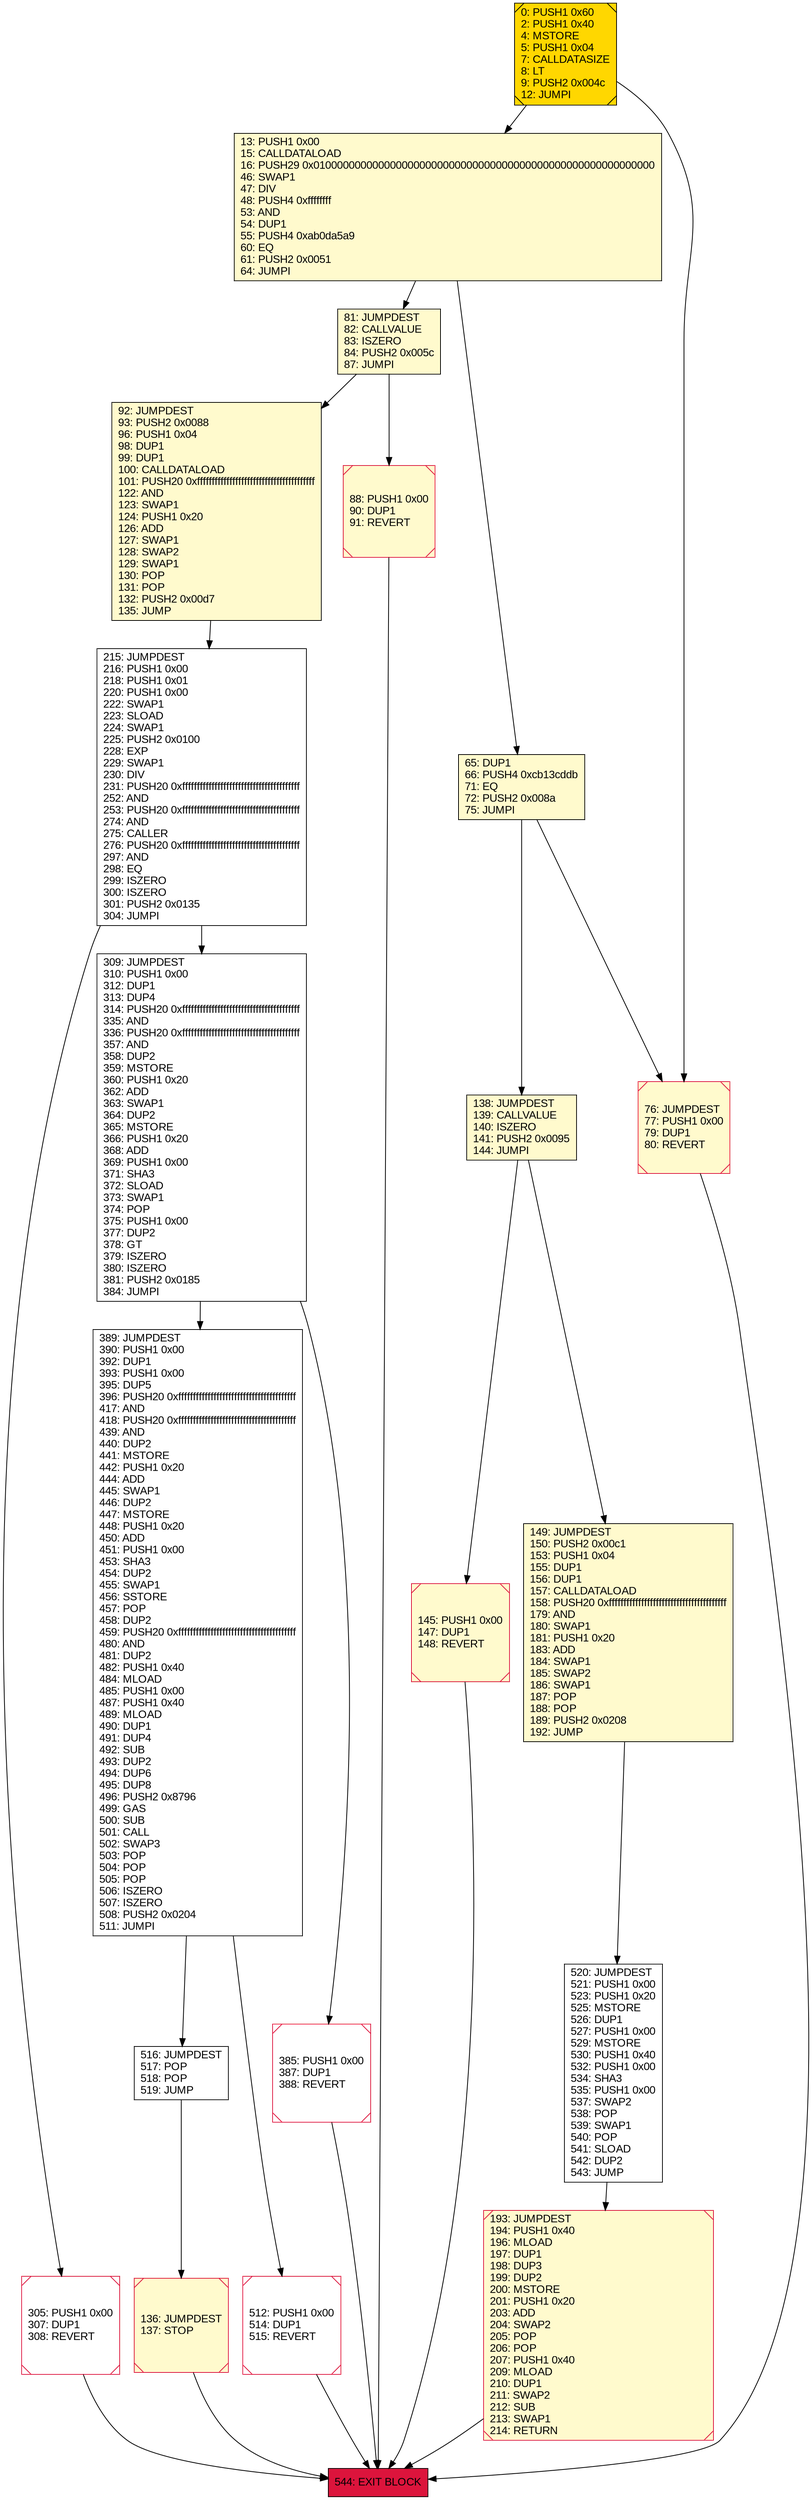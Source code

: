 digraph G {
bgcolor=transparent rankdir=UD;
node [shape=box style=filled color=black fillcolor=white fontname=arial fontcolor=black];
544 [label="544: EXIT BLOCK\l" fillcolor=crimson ];
385 [label="385: PUSH1 0x00\l387: DUP1\l388: REVERT\l" shape=Msquare color=crimson ];
512 [label="512: PUSH1 0x00\l514: DUP1\l515: REVERT\l" shape=Msquare color=crimson ];
13 [label="13: PUSH1 0x00\l15: CALLDATALOAD\l16: PUSH29 0x0100000000000000000000000000000000000000000000000000000000\l46: SWAP1\l47: DIV\l48: PUSH4 0xffffffff\l53: AND\l54: DUP1\l55: PUSH4 0xab0da5a9\l60: EQ\l61: PUSH2 0x0051\l64: JUMPI\l" fillcolor=lemonchiffon ];
309 [label="309: JUMPDEST\l310: PUSH1 0x00\l312: DUP1\l313: DUP4\l314: PUSH20 0xffffffffffffffffffffffffffffffffffffffff\l335: AND\l336: PUSH20 0xffffffffffffffffffffffffffffffffffffffff\l357: AND\l358: DUP2\l359: MSTORE\l360: PUSH1 0x20\l362: ADD\l363: SWAP1\l364: DUP2\l365: MSTORE\l366: PUSH1 0x20\l368: ADD\l369: PUSH1 0x00\l371: SHA3\l372: SLOAD\l373: SWAP1\l374: POP\l375: PUSH1 0x00\l377: DUP2\l378: GT\l379: ISZERO\l380: ISZERO\l381: PUSH2 0x0185\l384: JUMPI\l" ];
0 [label="0: PUSH1 0x60\l2: PUSH1 0x40\l4: MSTORE\l5: PUSH1 0x04\l7: CALLDATASIZE\l8: LT\l9: PUSH2 0x004c\l12: JUMPI\l" fillcolor=lemonchiffon shape=Msquare fillcolor=gold ];
76 [label="76: JUMPDEST\l77: PUSH1 0x00\l79: DUP1\l80: REVERT\l" fillcolor=lemonchiffon shape=Msquare color=crimson ];
389 [label="389: JUMPDEST\l390: PUSH1 0x00\l392: DUP1\l393: PUSH1 0x00\l395: DUP5\l396: PUSH20 0xffffffffffffffffffffffffffffffffffffffff\l417: AND\l418: PUSH20 0xffffffffffffffffffffffffffffffffffffffff\l439: AND\l440: DUP2\l441: MSTORE\l442: PUSH1 0x20\l444: ADD\l445: SWAP1\l446: DUP2\l447: MSTORE\l448: PUSH1 0x20\l450: ADD\l451: PUSH1 0x00\l453: SHA3\l454: DUP2\l455: SWAP1\l456: SSTORE\l457: POP\l458: DUP2\l459: PUSH20 0xffffffffffffffffffffffffffffffffffffffff\l480: AND\l481: DUP2\l482: PUSH1 0x40\l484: MLOAD\l485: PUSH1 0x00\l487: PUSH1 0x40\l489: MLOAD\l490: DUP1\l491: DUP4\l492: SUB\l493: DUP2\l494: DUP6\l495: DUP8\l496: PUSH2 0x8796\l499: GAS\l500: SUB\l501: CALL\l502: SWAP3\l503: POP\l504: POP\l505: POP\l506: ISZERO\l507: ISZERO\l508: PUSH2 0x0204\l511: JUMPI\l" ];
516 [label="516: JUMPDEST\l517: POP\l518: POP\l519: JUMP\l" ];
81 [label="81: JUMPDEST\l82: CALLVALUE\l83: ISZERO\l84: PUSH2 0x005c\l87: JUMPI\l" fillcolor=lemonchiffon ];
145 [label="145: PUSH1 0x00\l147: DUP1\l148: REVERT\l" fillcolor=lemonchiffon shape=Msquare color=crimson ];
305 [label="305: PUSH1 0x00\l307: DUP1\l308: REVERT\l" shape=Msquare color=crimson ];
215 [label="215: JUMPDEST\l216: PUSH1 0x00\l218: PUSH1 0x01\l220: PUSH1 0x00\l222: SWAP1\l223: SLOAD\l224: SWAP1\l225: PUSH2 0x0100\l228: EXP\l229: SWAP1\l230: DIV\l231: PUSH20 0xffffffffffffffffffffffffffffffffffffffff\l252: AND\l253: PUSH20 0xffffffffffffffffffffffffffffffffffffffff\l274: AND\l275: CALLER\l276: PUSH20 0xffffffffffffffffffffffffffffffffffffffff\l297: AND\l298: EQ\l299: ISZERO\l300: ISZERO\l301: PUSH2 0x0135\l304: JUMPI\l" ];
193 [label="193: JUMPDEST\l194: PUSH1 0x40\l196: MLOAD\l197: DUP1\l198: DUP3\l199: DUP2\l200: MSTORE\l201: PUSH1 0x20\l203: ADD\l204: SWAP2\l205: POP\l206: POP\l207: PUSH1 0x40\l209: MLOAD\l210: DUP1\l211: SWAP2\l212: SUB\l213: SWAP1\l214: RETURN\l" fillcolor=lemonchiffon shape=Msquare color=crimson ];
520 [label="520: JUMPDEST\l521: PUSH1 0x00\l523: PUSH1 0x20\l525: MSTORE\l526: DUP1\l527: PUSH1 0x00\l529: MSTORE\l530: PUSH1 0x40\l532: PUSH1 0x00\l534: SHA3\l535: PUSH1 0x00\l537: SWAP2\l538: POP\l539: SWAP1\l540: POP\l541: SLOAD\l542: DUP2\l543: JUMP\l" ];
65 [label="65: DUP1\l66: PUSH4 0xcb13cddb\l71: EQ\l72: PUSH2 0x008a\l75: JUMPI\l" fillcolor=lemonchiffon ];
149 [label="149: JUMPDEST\l150: PUSH2 0x00c1\l153: PUSH1 0x04\l155: DUP1\l156: DUP1\l157: CALLDATALOAD\l158: PUSH20 0xffffffffffffffffffffffffffffffffffffffff\l179: AND\l180: SWAP1\l181: PUSH1 0x20\l183: ADD\l184: SWAP1\l185: SWAP2\l186: SWAP1\l187: POP\l188: POP\l189: PUSH2 0x0208\l192: JUMP\l" fillcolor=lemonchiffon ];
88 [label="88: PUSH1 0x00\l90: DUP1\l91: REVERT\l" fillcolor=lemonchiffon shape=Msquare color=crimson ];
138 [label="138: JUMPDEST\l139: CALLVALUE\l140: ISZERO\l141: PUSH2 0x0095\l144: JUMPI\l" fillcolor=lemonchiffon ];
92 [label="92: JUMPDEST\l93: PUSH2 0x0088\l96: PUSH1 0x04\l98: DUP1\l99: DUP1\l100: CALLDATALOAD\l101: PUSH20 0xffffffffffffffffffffffffffffffffffffffff\l122: AND\l123: SWAP1\l124: PUSH1 0x20\l126: ADD\l127: SWAP1\l128: SWAP2\l129: SWAP1\l130: POP\l131: POP\l132: PUSH2 0x00d7\l135: JUMP\l" fillcolor=lemonchiffon ];
136 [label="136: JUMPDEST\l137: STOP\l" fillcolor=lemonchiffon shape=Msquare color=crimson ];
385 -> 544;
512 -> 544;
0 -> 13;
215 -> 305;
138 -> 149;
389 -> 516;
81 -> 88;
65 -> 138;
149 -> 520;
81 -> 92;
309 -> 389;
145 -> 544;
193 -> 544;
516 -> 136;
13 -> 81;
215 -> 309;
88 -> 544;
65 -> 76;
520 -> 193;
309 -> 385;
76 -> 544;
389 -> 512;
138 -> 145;
92 -> 215;
0 -> 76;
305 -> 544;
13 -> 65;
136 -> 544;
}